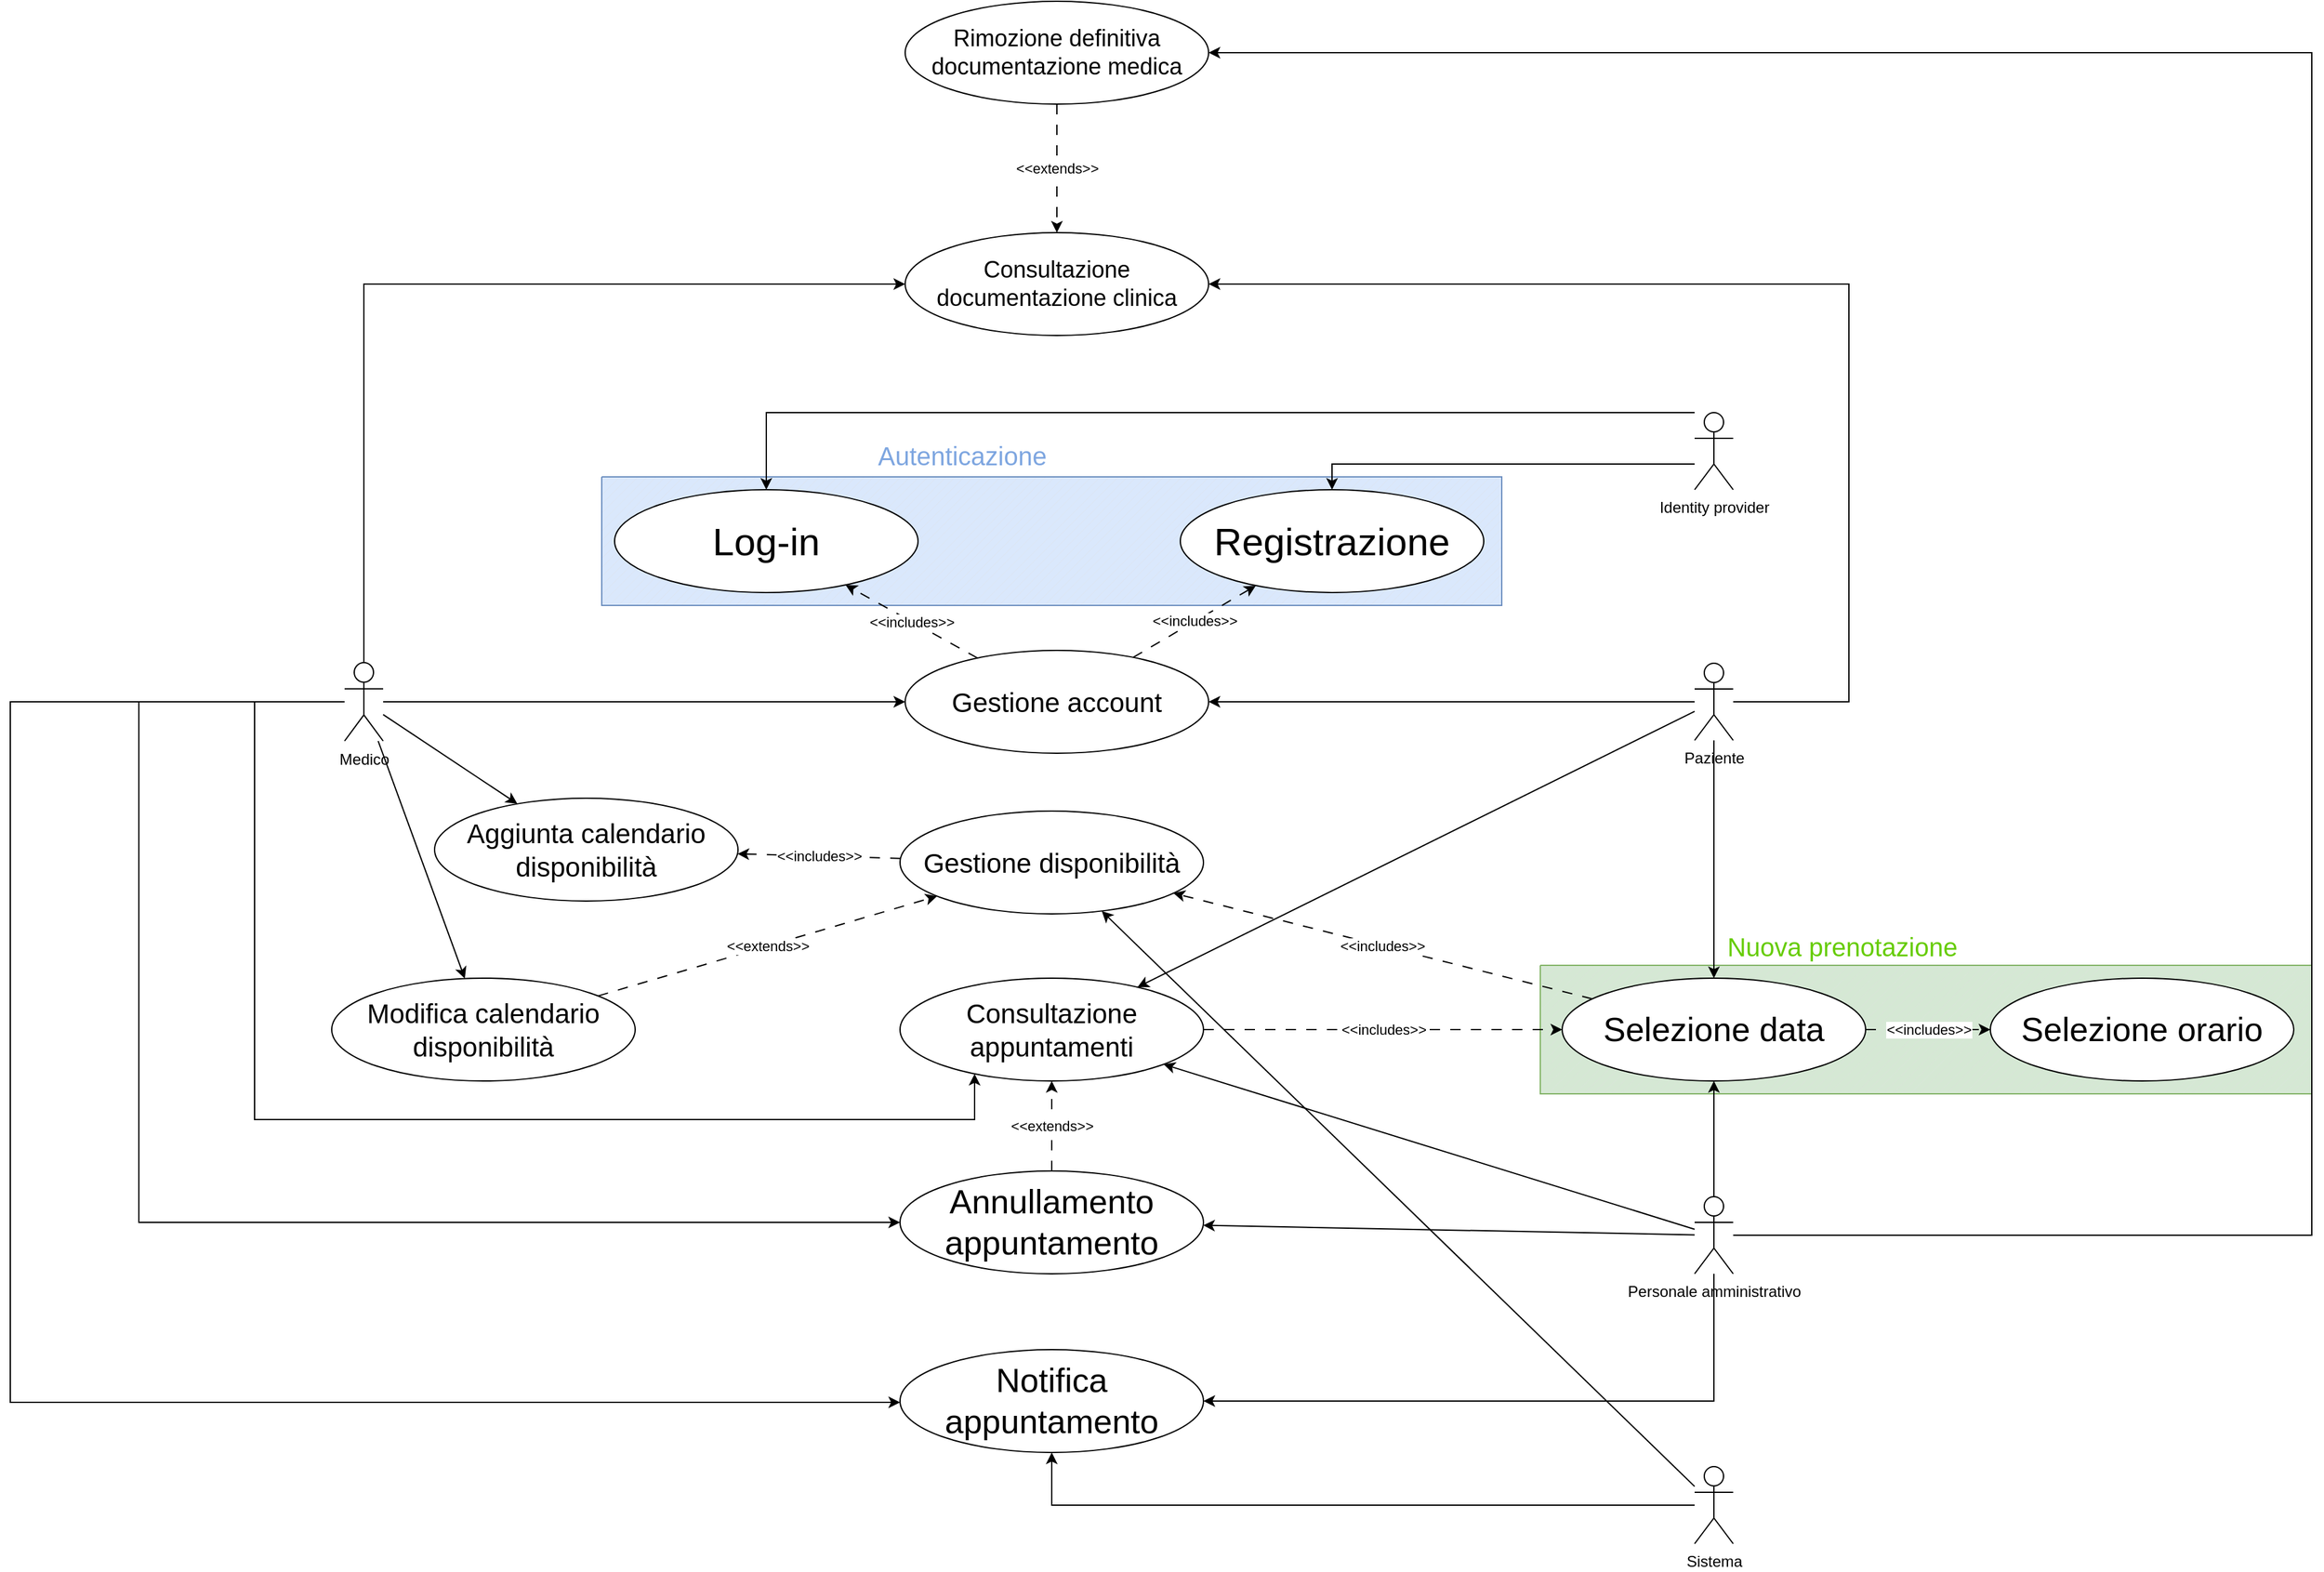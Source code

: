 <mxfile version="26.0.10" pages="5">
  <diagram name="caseUse" id="5YOeRWbkEh5e2hR78IlF">
    <mxGraphModel dx="2577" dy="967" grid="1" gridSize="10" guides="1" tooltips="1" connect="1" arrows="1" fold="1" page="1" pageScale="1" pageWidth="827" pageHeight="1169" math="0" shadow="0">
      <root>
        <mxCell id="0" />
        <mxCell id="1" parent="0" />
        <mxCell id="TnsDFy0vbwZzv1B_0Phs-4" value="" style="verticalLabelPosition=bottom;verticalAlign=top;html=1;shape=mxgraph.basic.patternFillRect;fillStyle=diag;step=5;fillStrokeWidth=0.2;fillStrokeColor=#dddddd;fillColor=#dae8fc;strokeColor=#6c8ebf;" vertex="1" parent="1">
          <mxGeometry x="60" y="410" width="700" height="100" as="geometry" />
        </mxCell>
        <mxCell id="TnsDFy0vbwZzv1B_0Phs-1" value="" style="verticalLabelPosition=bottom;verticalAlign=top;html=1;shape=mxgraph.basic.patternFillRect;fillStyle=diag;step=5;fillStrokeWidth=0.2;fillStrokeColor=#dddddd;fillColor=#d5e8d4;strokeColor=#82b366;" vertex="1" parent="1">
          <mxGeometry x="790" y="790" width="600" height="100" as="geometry" />
        </mxCell>
        <mxCell id="JcJMyeTEfhWFqLrAO62_-12" style="rounded=0;orthogonalLoop=1;jettySize=auto;html=1;" parent="1" source="OvkjuIX2CIs81xGkpPV2-1" target="JcJMyeTEfhWFqLrAO62_-5" edge="1">
          <mxGeometry relative="1" as="geometry" />
        </mxCell>
        <mxCell id="JcJMyeTEfhWFqLrAO62_-33" style="rounded=0;orthogonalLoop=1;jettySize=auto;html=1;" parent="1" source="OvkjuIX2CIs81xGkpPV2-1" target="pZNePQCLx9tAei5A6gAm-3" edge="1">
          <mxGeometry relative="1" as="geometry" />
        </mxCell>
        <mxCell id="JcJMyeTEfhWFqLrAO62_-34" style="edgeStyle=orthogonalEdgeStyle;rounded=0;orthogonalLoop=1;jettySize=auto;html=1;" parent="1" source="OvkjuIX2CIs81xGkpPV2-1" target="pZNePQCLx9tAei5A6gAm-7" edge="1">
          <mxGeometry relative="1" as="geometry">
            <Array as="points">
              <mxPoint x="1030" y="585" />
              <mxPoint x="1030" y="260" />
            </Array>
          </mxGeometry>
        </mxCell>
        <mxCell id="59nYvAGeFV9DJCDzbr2A-4" style="rounded=0;orthogonalLoop=1;jettySize=auto;html=1;" parent="1" source="OvkjuIX2CIs81xGkpPV2-1" target="pZNePQCLx9tAei5A6gAm-10" edge="1">
          <mxGeometry relative="1" as="geometry" />
        </mxCell>
        <mxCell id="OvkjuIX2CIs81xGkpPV2-1" value="Paziente" style="shape=umlActor;verticalLabelPosition=bottom;verticalAlign=top;html=1;outlineConnect=0;" parent="1" vertex="1">
          <mxGeometry x="910" y="555" width="30" height="60" as="geometry" />
        </mxCell>
        <mxCell id="JcJMyeTEfhWFqLrAO62_-13" style="rounded=0;orthogonalLoop=1;jettySize=auto;html=1;" parent="1" source="OvkjuIX2CIs81xGkpPV2-2" target="JcJMyeTEfhWFqLrAO62_-5" edge="1">
          <mxGeometry relative="1" as="geometry" />
        </mxCell>
        <mxCell id="JcJMyeTEfhWFqLrAO62_-19" style="rounded=0;orthogonalLoop=1;jettySize=auto;html=1;" parent="1" source="OvkjuIX2CIs81xGkpPV2-2" target="pZNePQCLx9tAei5A6gAm-4" edge="1">
          <mxGeometry relative="1" as="geometry" />
        </mxCell>
        <mxCell id="JcJMyeTEfhWFqLrAO62_-20" style="rounded=0;orthogonalLoop=1;jettySize=auto;html=1;" parent="1" source="OvkjuIX2CIs81xGkpPV2-2" target="pZNePQCLx9tAei5A6gAm-5" edge="1">
          <mxGeometry relative="1" as="geometry" />
        </mxCell>
        <mxCell id="JcJMyeTEfhWFqLrAO62_-29" style="edgeStyle=orthogonalEdgeStyle;rounded=0;orthogonalLoop=1;jettySize=auto;html=1;" parent="1" source="OvkjuIX2CIs81xGkpPV2-2" target="pZNePQCLx9tAei5A6gAm-10" edge="1">
          <mxGeometry relative="1" as="geometry">
            <Array as="points">
              <mxPoint x="-210" y="585" />
              <mxPoint x="-210" y="910" />
              <mxPoint x="350" y="910" />
            </Array>
          </mxGeometry>
        </mxCell>
        <mxCell id="JcJMyeTEfhWFqLrAO62_-30" style="edgeStyle=orthogonalEdgeStyle;rounded=0;orthogonalLoop=1;jettySize=auto;html=1;" parent="1" source="OvkjuIX2CIs81xGkpPV2-2" target="pZNePQCLx9tAei5A6gAm-6" edge="1">
          <mxGeometry relative="1" as="geometry">
            <Array as="points">
              <mxPoint x="-300" y="585" />
              <mxPoint x="-300" y="990" />
            </Array>
          </mxGeometry>
        </mxCell>
        <mxCell id="JcJMyeTEfhWFqLrAO62_-32" style="edgeStyle=orthogonalEdgeStyle;rounded=0;orthogonalLoop=1;jettySize=auto;html=1;" parent="1" source="OvkjuIX2CIs81xGkpPV2-2" target="pZNePQCLx9tAei5A6gAm-9" edge="1">
          <mxGeometry relative="1" as="geometry">
            <Array as="points">
              <mxPoint x="-400" y="585" />
              <mxPoint x="-400" y="1130" />
            </Array>
          </mxGeometry>
        </mxCell>
        <mxCell id="JcJMyeTEfhWFqLrAO62_-35" style="edgeStyle=orthogonalEdgeStyle;rounded=0;orthogonalLoop=1;jettySize=auto;html=1;" parent="1" source="OvkjuIX2CIs81xGkpPV2-2" target="pZNePQCLx9tAei5A6gAm-7" edge="1">
          <mxGeometry relative="1" as="geometry">
            <Array as="points">
              <mxPoint x="-125" y="260" />
            </Array>
          </mxGeometry>
        </mxCell>
        <mxCell id="OvkjuIX2CIs81xGkpPV2-2" value="Medico" style="shape=umlActor;verticalLabelPosition=bottom;verticalAlign=top;html=1;outlineConnect=0;" parent="1" vertex="1">
          <mxGeometry x="-140" y="554.5" width="30" height="61" as="geometry" />
        </mxCell>
        <mxCell id="JcJMyeTEfhWFqLrAO62_-14" style="edgeStyle=orthogonalEdgeStyle;rounded=0;orthogonalLoop=1;jettySize=auto;html=1;" parent="1" source="OvkjuIX2CIs81xGkpPV2-3" target="OvkjuIX2CIs81xGkpPV2-4" edge="1">
          <mxGeometry relative="1" as="geometry">
            <Array as="points">
              <mxPoint x="628" y="400" />
            </Array>
          </mxGeometry>
        </mxCell>
        <mxCell id="JcJMyeTEfhWFqLrAO62_-15" style="edgeStyle=orthogonalEdgeStyle;rounded=0;orthogonalLoop=1;jettySize=auto;html=1;" parent="1" source="OvkjuIX2CIs81xGkpPV2-3" target="OvkjuIX2CIs81xGkpPV2-5" edge="1">
          <mxGeometry relative="1" as="geometry">
            <Array as="points">
              <mxPoint x="825" y="360" />
              <mxPoint x="188" y="360" />
            </Array>
          </mxGeometry>
        </mxCell>
        <mxCell id="OvkjuIX2CIs81xGkpPV2-3" value="Identity provider" style="shape=umlActor;verticalLabelPosition=bottom;verticalAlign=top;html=1;outlineConnect=0;" parent="1" vertex="1">
          <mxGeometry x="910" y="360" width="30" height="60" as="geometry" />
        </mxCell>
        <mxCell id="OvkjuIX2CIs81xGkpPV2-4" value="&lt;font style=&quot;font-size: 30px;&quot;&gt;Registrazione&lt;/font&gt;" style="ellipse;whiteSpace=wrap;html=1;" parent="1" vertex="1">
          <mxGeometry x="510" y="420" width="236" height="80" as="geometry" />
        </mxCell>
        <mxCell id="OvkjuIX2CIs81xGkpPV2-5" value="&lt;font style=&quot;font-size: 30px;&quot;&gt;Log-in&lt;/font&gt;" style="ellipse;whiteSpace=wrap;html=1;" parent="1" vertex="1">
          <mxGeometry x="70" y="420" width="236" height="80" as="geometry" />
        </mxCell>
        <mxCell id="JcJMyeTEfhWFqLrAO62_-37" style="edgeStyle=orthogonalEdgeStyle;rounded=0;orthogonalLoop=1;jettySize=auto;html=1;" parent="1" source="OvkjuIX2CIs81xGkpPV2-12" target="pZNePQCLx9tAei5A6gAm-9" edge="1">
          <mxGeometry relative="1" as="geometry" />
        </mxCell>
        <mxCell id="59nYvAGeFV9DJCDzbr2A-5" style="rounded=0;orthogonalLoop=1;jettySize=auto;html=1;" parent="1" source="OvkjuIX2CIs81xGkpPV2-12" target="JcJMyeTEfhWFqLrAO62_-7" edge="1">
          <mxGeometry relative="1" as="geometry" />
        </mxCell>
        <mxCell id="OvkjuIX2CIs81xGkpPV2-12" value="Sistema" style="shape=umlActor;verticalLabelPosition=bottom;verticalAlign=top;html=1;outlineConnect=0;" parent="1" vertex="1">
          <mxGeometry x="910" y="1180" width="30" height="60" as="geometry" />
        </mxCell>
        <mxCell id="JcJMyeTEfhWFqLrAO62_-24" style="rounded=0;orthogonalLoop=1;jettySize=auto;html=1;" parent="1" source="pZNePQCLx9tAei5A6gAm-1" target="pZNePQCLx9tAei5A6gAm-6" edge="1">
          <mxGeometry relative="1" as="geometry" />
        </mxCell>
        <mxCell id="JcJMyeTEfhWFqLrAO62_-25" style="rounded=0;orthogonalLoop=1;jettySize=auto;html=1;" parent="1" source="pZNePQCLx9tAei5A6gAm-1" target="pZNePQCLx9tAei5A6gAm-3" edge="1">
          <mxGeometry relative="1" as="geometry" />
        </mxCell>
        <mxCell id="JcJMyeTEfhWFqLrAO62_-28" style="rounded=0;orthogonalLoop=1;jettySize=auto;html=1;" parent="1" source="pZNePQCLx9tAei5A6gAm-1" target="pZNePQCLx9tAei5A6gAm-10" edge="1">
          <mxGeometry relative="1" as="geometry" />
        </mxCell>
        <mxCell id="JcJMyeTEfhWFqLrAO62_-31" style="edgeStyle=orthogonalEdgeStyle;rounded=0;orthogonalLoop=1;jettySize=auto;html=1;" parent="1" source="pZNePQCLx9tAei5A6gAm-1" target="pZNePQCLx9tAei5A6gAm-9" edge="1">
          <mxGeometry relative="1" as="geometry">
            <Array as="points">
              <mxPoint x="925" y="1129" />
            </Array>
          </mxGeometry>
        </mxCell>
        <mxCell id="JcJMyeTEfhWFqLrAO62_-36" style="edgeStyle=orthogonalEdgeStyle;rounded=0;orthogonalLoop=1;jettySize=auto;html=1;" parent="1" source="pZNePQCLx9tAei5A6gAm-1" target="pZNePQCLx9tAei5A6gAm-8" edge="1">
          <mxGeometry relative="1" as="geometry">
            <Array as="points">
              <mxPoint x="1390" y="1000" />
              <mxPoint x="1390" y="80" />
            </Array>
          </mxGeometry>
        </mxCell>
        <mxCell id="pZNePQCLx9tAei5A6gAm-1" value="Personale amministrativo" style="shape=umlActor;verticalLabelPosition=bottom;verticalAlign=top;html=1;outlineConnect=0;" parent="1" vertex="1">
          <mxGeometry x="910" y="970" width="30" height="60" as="geometry" />
        </mxCell>
        <mxCell id="JcJMyeTEfhWFqLrAO62_-26" value="&amp;lt;&amp;lt;includes&amp;gt;&amp;gt;" style="rounded=0;orthogonalLoop=1;jettySize=auto;html=1;dashed=1;dashPattern=8 8;" parent="1" source="pZNePQCLx9tAei5A6gAm-3" target="pZNePQCLx9tAei5A6gAm-19" edge="1">
          <mxGeometry relative="1" as="geometry" />
        </mxCell>
        <mxCell id="TEUCClaYXFm9z-CyRbWs-1" value="&amp;lt;&amp;lt;includes&amp;gt;&amp;gt;" style="rounded=0;orthogonalLoop=1;jettySize=auto;html=1;dashed=1;dashPattern=8 8;" parent="1" source="pZNePQCLx9tAei5A6gAm-3" target="JcJMyeTEfhWFqLrAO62_-7" edge="1">
          <mxGeometry relative="1" as="geometry" />
        </mxCell>
        <mxCell id="pZNePQCLx9tAei5A6gAm-3" value="&lt;font style=&quot;font-size: 26px;&quot;&gt;Selezione data&lt;/font&gt;" style="ellipse;whiteSpace=wrap;html=1;" parent="1" vertex="1">
          <mxGeometry x="807" y="800" width="236" height="80" as="geometry" />
        </mxCell>
        <mxCell id="pZNePQCLx9tAei5A6gAm-4" value="&lt;font style=&quot;font-size: 21px;&quot;&gt;Aggiunta calendario disponibilità&lt;/font&gt;" style="ellipse;whiteSpace=wrap;html=1;" parent="1" vertex="1">
          <mxGeometry x="-70" y="660" width="236" height="80" as="geometry" />
        </mxCell>
        <mxCell id="JcJMyeTEfhWFqLrAO62_-23" value="&amp;lt;&amp;lt;extends&amp;gt;&amp;gt;" style="rounded=0;orthogonalLoop=1;jettySize=auto;html=1;dashed=1;dashPattern=8 8;" parent="1" source="pZNePQCLx9tAei5A6gAm-5" target="JcJMyeTEfhWFqLrAO62_-7" edge="1">
          <mxGeometry relative="1" as="geometry" />
        </mxCell>
        <mxCell id="pZNePQCLx9tAei5A6gAm-5" value="&lt;font style=&quot;font-size: 21px;&quot;&gt;Modifica calendario disponibilità&lt;/font&gt;" style="ellipse;whiteSpace=wrap;html=1;" parent="1" vertex="1">
          <mxGeometry x="-150" y="800" width="236" height="80" as="geometry" />
        </mxCell>
        <mxCell id="JcJMyeTEfhWFqLrAO62_-27" value="&amp;lt;&amp;lt;extends&amp;gt;&amp;gt;" style="rounded=0;orthogonalLoop=1;jettySize=auto;html=1;dashed=1;dashPattern=8 8;" parent="1" source="pZNePQCLx9tAei5A6gAm-6" target="pZNePQCLx9tAei5A6gAm-10" edge="1">
          <mxGeometry relative="1" as="geometry" />
        </mxCell>
        <mxCell id="pZNePQCLx9tAei5A6gAm-6" value="&lt;font style=&quot;font-size: 26px;&quot;&gt;Annullamento appuntamento&lt;/font&gt;" style="ellipse;whiteSpace=wrap;html=1;" parent="1" vertex="1">
          <mxGeometry x="292" y="950" width="236" height="80" as="geometry" />
        </mxCell>
        <mxCell id="pZNePQCLx9tAei5A6gAm-7" value="&lt;font style=&quot;font-size: 18px;&quot;&gt;Consultazione documentazione clinica&lt;/font&gt;" style="ellipse;whiteSpace=wrap;html=1;" parent="1" vertex="1">
          <mxGeometry x="296" y="220" width="236" height="80" as="geometry" />
        </mxCell>
        <mxCell id="JcJMyeTEfhWFqLrAO62_-9" value="&amp;lt;&amp;lt;extends&amp;gt;&amp;gt;" style="rounded=0;orthogonalLoop=1;jettySize=auto;html=1;dashed=1;dashPattern=8 8;" parent="1" source="pZNePQCLx9tAei5A6gAm-8" target="pZNePQCLx9tAei5A6gAm-7" edge="1">
          <mxGeometry relative="1" as="geometry" />
        </mxCell>
        <mxCell id="pZNePQCLx9tAei5A6gAm-8" value="&lt;span style=&quot;font-size: 18px;&quot;&gt;Rimozione definitiva documentazione medica&lt;/span&gt;" style="ellipse;whiteSpace=wrap;html=1;" parent="1" vertex="1">
          <mxGeometry x="296" y="40" width="236" height="80" as="geometry" />
        </mxCell>
        <mxCell id="pZNePQCLx9tAei5A6gAm-9" value="&lt;font style=&quot;font-size: 26px;&quot;&gt;Notifica appuntamento&lt;/font&gt;" style="ellipse;whiteSpace=wrap;html=1;" parent="1" vertex="1">
          <mxGeometry x="292" y="1089" width="236" height="80" as="geometry" />
        </mxCell>
        <mxCell id="JcJMyeTEfhWFqLrAO62_-38" value="&amp;lt;&amp;lt;includes&amp;gt;&amp;gt;" style="rounded=0;orthogonalLoop=1;jettySize=auto;html=1;dashed=1;dashPattern=8 8;" parent="1" source="pZNePQCLx9tAei5A6gAm-10" target="pZNePQCLx9tAei5A6gAm-3" edge="1">
          <mxGeometry relative="1" as="geometry" />
        </mxCell>
        <mxCell id="pZNePQCLx9tAei5A6gAm-10" value="&lt;font style=&quot;font-size: 21px;&quot;&gt;Consultazione appuntamenti&lt;/font&gt;" style="ellipse;whiteSpace=wrap;html=1;" parent="1" vertex="1">
          <mxGeometry x="292" y="800" width="236" height="80" as="geometry" />
        </mxCell>
        <mxCell id="pZNePQCLx9tAei5A6gAm-19" value="&lt;font style=&quot;font-size: 26px;&quot;&gt;Selezione orario&lt;/font&gt;" style="ellipse;whiteSpace=wrap;html=1;" parent="1" vertex="1">
          <mxGeometry x="1140" y="800" width="236" height="80" as="geometry" />
        </mxCell>
        <mxCell id="JcJMyeTEfhWFqLrAO62_-10" value="&amp;lt;&amp;lt;includes&amp;gt;&amp;gt;" style="rounded=0;orthogonalLoop=1;jettySize=auto;html=1;dashed=1;dashPattern=8 8;" parent="1" source="JcJMyeTEfhWFqLrAO62_-5" target="OvkjuIX2CIs81xGkpPV2-5" edge="1">
          <mxGeometry relative="1" as="geometry" />
        </mxCell>
        <mxCell id="JcJMyeTEfhWFqLrAO62_-11" value="&amp;lt;&amp;lt;includes&amp;gt;&amp;gt;" style="rounded=0;orthogonalLoop=1;jettySize=auto;html=1;dashed=1;dashPattern=8 8;" parent="1" source="JcJMyeTEfhWFqLrAO62_-5" target="OvkjuIX2CIs81xGkpPV2-4" edge="1">
          <mxGeometry relative="1" as="geometry" />
        </mxCell>
        <mxCell id="JcJMyeTEfhWFqLrAO62_-5" value="&lt;font style=&quot;font-size: 21px;&quot;&gt;Gestione account&lt;/font&gt;" style="ellipse;whiteSpace=wrap;html=1;" parent="1" vertex="1">
          <mxGeometry x="296" y="545" width="236" height="80" as="geometry" />
        </mxCell>
        <mxCell id="JcJMyeTEfhWFqLrAO62_-22" value="&amp;lt;&amp;lt;includes&amp;gt;&amp;gt;" style="rounded=0;orthogonalLoop=1;jettySize=auto;html=1;dashed=1;dashPattern=8 8;" parent="1" source="JcJMyeTEfhWFqLrAO62_-7" target="pZNePQCLx9tAei5A6gAm-4" edge="1">
          <mxGeometry relative="1" as="geometry" />
        </mxCell>
        <mxCell id="JcJMyeTEfhWFqLrAO62_-7" value="&lt;font style=&quot;font-size: 21px;&quot;&gt;Gestione disponibilità&lt;/font&gt;" style="ellipse;whiteSpace=wrap;html=1;" parent="1" vertex="1">
          <mxGeometry x="292" y="670" width="236" height="80" as="geometry" />
        </mxCell>
        <mxCell id="TnsDFy0vbwZzv1B_0Phs-2" value="&lt;font style=&quot;color: rgb(102, 204, 0); font-size: 20px;&quot;&gt;Nuova prenotazione&lt;/font&gt;" style="text;html=1;align=center;verticalAlign=middle;whiteSpace=wrap;rounded=0;" vertex="1" parent="1">
          <mxGeometry x="920" y="760" width="210" height="30" as="geometry" />
        </mxCell>
        <mxCell id="TnsDFy0vbwZzv1B_0Phs-5" value="&lt;font style=&quot;font-size: 20px; color: rgb(126, 166, 224);&quot;&gt;Autenticazione&lt;/font&gt;" style="text;html=1;align=center;verticalAlign=middle;resizable=0;points=[];autosize=1;strokeColor=none;fillColor=none;" vertex="1" parent="1">
          <mxGeometry x="265" y="373" width="150" height="40" as="geometry" />
        </mxCell>
      </root>
    </mxGraphModel>
  </diagram>
  <diagram id="WIKCi4djFAxLHXfYwHIS" name="activity">
    <mxGraphModel dx="1400" dy="773" grid="1" gridSize="10" guides="1" tooltips="1" connect="1" arrows="1" fold="1" page="1" pageScale="1" pageWidth="827" pageHeight="1169" math="0" shadow="0">
      <root>
        <mxCell id="0" />
        <mxCell id="1" parent="0" />
        <mxCell id="lN5mJxRj0c41v325KLlF-1" value="" style="ellipse;html=1;shape=endState;fillColor=#000000;strokeColor=#ff0000;" parent="1" vertex="1">
          <mxGeometry x="399" y="670" width="30" height="30" as="geometry" />
        </mxCell>
        <mxCell id="lN5mJxRj0c41v325KLlF-13" style="edgeStyle=orthogonalEdgeStyle;rounded=0;orthogonalLoop=1;jettySize=auto;html=1;" parent="1" source="lN5mJxRj0c41v325KLlF-2" target="lN5mJxRj0c41v325KLlF-6" edge="1">
          <mxGeometry relative="1" as="geometry" />
        </mxCell>
        <mxCell id="lN5mJxRj0c41v325KLlF-2" value="" style="ellipse;whiteSpace=wrap;html=1;aspect=fixed;fillColor=#121212;" parent="1" vertex="1">
          <mxGeometry x="394" y="20" width="40" height="40" as="geometry" />
        </mxCell>
        <mxCell id="Imr9dXAwWvYsbVITEzBs-4" style="edgeStyle=orthogonalEdgeStyle;rounded=0;orthogonalLoop=1;jettySize=auto;html=1;" parent="1" source="lN5mJxRj0c41v325KLlF-3" target="lN5mJxRj0c41v325KLlF-4" edge="1">
          <mxGeometry relative="1" as="geometry" />
        </mxCell>
        <mxCell id="lN5mJxRj0c41v325KLlF-3" value="Il paziente seleziona il giorno" style="rounded=1;whiteSpace=wrap;html=1;" parent="1" vertex="1">
          <mxGeometry x="250" y="340" width="120" height="60" as="geometry" />
        </mxCell>
        <mxCell id="c-W3g0mMUed1CyUuYEVV-2" style="edgeStyle=orthogonalEdgeStyle;rounded=0;orthogonalLoop=1;jettySize=auto;html=1;" parent="1" source="lN5mJxRj0c41v325KLlF-4" target="VDbunXPLNi4-CAyuDN5e-5" edge="1">
          <mxGeometry relative="1" as="geometry">
            <mxPoint x="309.957" y="530" as="targetPoint" />
          </mxGeometry>
        </mxCell>
        <mxCell id="lN5mJxRj0c41v325KLlF-4" value="Il paziente seleziona l&#39;orario" style="rounded=1;whiteSpace=wrap;html=1;" parent="1" vertex="1">
          <mxGeometry x="250" y="435" width="120" height="60" as="geometry" />
        </mxCell>
        <mxCell id="lN5mJxRj0c41v325KLlF-11" style="edgeStyle=orthogonalEdgeStyle;rounded=0;orthogonalLoop=1;jettySize=auto;html=1;" parent="1" source="lN5mJxRj0c41v325KLlF-6" target="lN5mJxRj0c41v325KLlF-9" edge="1">
          <mxGeometry relative="1" as="geometry" />
        </mxCell>
        <mxCell id="lN5mJxRj0c41v325KLlF-12" style="edgeStyle=orthogonalEdgeStyle;rounded=0;orthogonalLoop=1;jettySize=auto;html=1;" parent="1" source="lN5mJxRj0c41v325KLlF-6" target="lN5mJxRj0c41v325KLlF-10" edge="1">
          <mxGeometry relative="1" as="geometry" />
        </mxCell>
        <mxCell id="lN5mJxRj0c41v325KLlF-6" value="" style="rhombus;whiteSpace=wrap;html=1;" parent="1" vertex="1">
          <mxGeometry x="394" y="100" width="40" height="40" as="geometry" />
        </mxCell>
        <mxCell id="lN5mJxRj0c41v325KLlF-8" value="&lt;font style=&quot;font-size: 15px;&quot;&gt;Il paziente si autentica con Identità Digitale&lt;/font&gt;" style="text;html=1;align=center;verticalAlign=middle;resizable=0;points=[];autosize=1;strokeColor=none;fillColor=none;" parent="1" vertex="1">
          <mxGeometry x="420" y="90" width="310" height="30" as="geometry" />
        </mxCell>
        <mxCell id="c0_ziPHKOkwVHyMAL3EX-1" style="edgeStyle=orthogonalEdgeStyle;rounded=0;orthogonalLoop=1;jettySize=auto;html=1;" edge="1" parent="1" target="Imr9dXAwWvYsbVITEzBs-1">
          <mxGeometry relative="1" as="geometry">
            <mxPoint x="310" y="210" as="sourcePoint" />
          </mxGeometry>
        </mxCell>
        <mxCell id="lN5mJxRj0c41v325KLlF-9" value="Il paziente si autentica" style="rounded=1;whiteSpace=wrap;html=1;" parent="1" vertex="1">
          <mxGeometry x="250" y="160" width="120" height="60" as="geometry" />
        </mxCell>
        <mxCell id="lN5mJxRj0c41v325KLlF-21" style="edgeStyle=orthogonalEdgeStyle;rounded=0;orthogonalLoop=1;jettySize=auto;html=1;" parent="1" source="lN5mJxRj0c41v325KLlF-10" edge="1">
          <mxGeometry relative="1" as="geometry">
            <mxPoint x="420" y="80" as="targetPoint" />
            <Array as="points">
              <mxPoint x="730" y="190" />
              <mxPoint x="730" y="80" />
              <mxPoint x="421" y="80" />
            </Array>
          </mxGeometry>
        </mxCell>
        <mxCell id="lN5mJxRj0c41v325KLlF-10" value="Il paziente non si autentica" style="rounded=1;whiteSpace=wrap;html=1;" parent="1" vertex="1">
          <mxGeometry x="460" y="160" width="120" height="60" as="geometry" />
        </mxCell>
        <mxCell id="Imr9dXAwWvYsbVITEzBs-3" style="edgeStyle=orthogonalEdgeStyle;rounded=0;orthogonalLoop=1;jettySize=auto;html=1;" parent="1" source="Imr9dXAwWvYsbVITEzBs-1" target="lN5mJxRj0c41v325KLlF-3" edge="1">
          <mxGeometry relative="1" as="geometry" />
        </mxCell>
        <mxCell id="Imr9dXAwWvYsbVITEzBs-1" value="Il paziente consulta il calendario del medico" style="rounded=1;whiteSpace=wrap;html=1;" parent="1" vertex="1">
          <mxGeometry x="250" y="250" width="120" height="60" as="geometry" />
        </mxCell>
        <mxCell id="VDbunXPLNi4-CAyuDN5e-14" style="edgeStyle=orthogonalEdgeStyle;rounded=0;orthogonalLoop=1;jettySize=auto;html=1;" parent="1" source="VDbunXPLNi4-CAyuDN5e-5" target="VDbunXPLNi4-CAyuDN5e-9" edge="1">
          <mxGeometry relative="1" as="geometry" />
        </mxCell>
        <mxCell id="VDbunXPLNi4-CAyuDN5e-15" style="edgeStyle=orthogonalEdgeStyle;rounded=0;orthogonalLoop=1;jettySize=auto;html=1;" parent="1" source="VDbunXPLNi4-CAyuDN5e-5" target="VDbunXPLNi4-CAyuDN5e-8" edge="1">
          <mxGeometry relative="1" as="geometry" />
        </mxCell>
        <mxCell id="VDbunXPLNi4-CAyuDN5e-5" value="" style="rhombus;whiteSpace=wrap;html=1;" parent="1" vertex="1">
          <mxGeometry x="290" y="530" width="40" height="40" as="geometry" />
        </mxCell>
        <mxCell id="VDbunXPLNi4-CAyuDN5e-7" value="&lt;font style=&quot;font-size: 15px;&quot;&gt;Il paziente conferma i dati inseriti&lt;/font&gt;" style="text;html=1;align=center;verticalAlign=middle;resizable=0;points=[];autosize=1;strokeColor=none;fillColor=none;" parent="1" vertex="1">
          <mxGeometry x="310" y="520" width="240" height="30" as="geometry" />
        </mxCell>
        <mxCell id="vLS-F71bEKlJjNgjUZ2b-3" style="edgeStyle=orthogonalEdgeStyle;rounded=0;orthogonalLoop=1;jettySize=auto;html=1;" parent="1" source="VDbunXPLNi4-CAyuDN5e-8" edge="1">
          <mxGeometry relative="1" as="geometry">
            <mxPoint x="414.077" y="670.077" as="targetPoint" />
          </mxGeometry>
        </mxCell>
        <mxCell id="VDbunXPLNi4-CAyuDN5e-8" value="I dati sono corretti" style="rounded=1;whiteSpace=wrap;html=1;" parent="1" vertex="1">
          <mxGeometry x="354" y="580" width="120" height="60" as="geometry" />
        </mxCell>
        <mxCell id="VDbunXPLNi4-CAyuDN5e-13" style="edgeStyle=orthogonalEdgeStyle;rounded=0;orthogonalLoop=1;jettySize=auto;html=1;" parent="1" source="VDbunXPLNi4-CAyuDN5e-9" edge="1">
          <mxGeometry relative="1" as="geometry">
            <mxPoint x="310" y="320" as="targetPoint" />
            <Array as="points">
              <mxPoint x="120" y="610" />
              <mxPoint x="120" y="320" />
              <mxPoint x="310" y="320" />
            </Array>
          </mxGeometry>
        </mxCell>
        <mxCell id="VDbunXPLNi4-CAyuDN5e-9" value="I dati non sono corretti" style="rounded=1;whiteSpace=wrap;html=1;" parent="1" vertex="1">
          <mxGeometry x="150" y="580" width="120" height="60" as="geometry" />
        </mxCell>
      </root>
    </mxGraphModel>
  </diagram>
  <diagram id="haw745c3QgYH6Dh_yxL6" name="swimLane">
    <mxGraphModel dx="1750" dy="967" grid="1" gridSize="10" guides="1" tooltips="1" connect="1" arrows="1" fold="1" page="1" pageScale="1" pageWidth="827" pageHeight="1169" math="0" shadow="0">
      <root>
        <mxCell id="0" />
        <mxCell id="1" parent="0" />
        <mxCell id="8J_Cu1pc-unevEIgGhiB-33" value="" style="verticalLabelPosition=bottom;verticalAlign=top;html=1;shape=mxgraph.basic.patternFillRect;fillStyle=diag;step=5;fillStrokeWidth=0.2;fillStrokeColor=#dddddd;fillColor=#ffe6cc;strokeColor=#d79b00;" parent="1" vertex="1">
          <mxGeometry y="60" width="280" height="1100" as="geometry" />
        </mxCell>
        <mxCell id="8J_Cu1pc-unevEIgGhiB-34" value="" style="verticalLabelPosition=bottom;verticalAlign=top;html=1;shape=mxgraph.basic.patternFillRect;fillStyle=diag;step=5;fillStrokeWidth=0.2;fillStrokeColor=#dddddd;fillColor=#fff2cc;strokeColor=#d6b656;" parent="1" vertex="1">
          <mxGeometry x="250" y="60" width="340" height="1100" as="geometry" />
        </mxCell>
        <mxCell id="8J_Cu1pc-unevEIgGhiB-36" value="" style="verticalLabelPosition=bottom;verticalAlign=top;html=1;shape=mxgraph.basic.patternFillRect;fillStyle=diag;step=5;fillStrokeWidth=0.2;fillStrokeColor=#dddddd;fillColor=#dae8fc;strokeColor=#6c8ebf;" parent="1" vertex="1">
          <mxGeometry x="587" y="60" width="463" height="1100" as="geometry" />
        </mxCell>
        <mxCell id="8J_Cu1pc-unevEIgGhiB-28" value="&lt;font style=&quot;font-size: 30px;&quot;&gt;Sistema&lt;/font&gt;" style="rounded=0;whiteSpace=wrap;html=1;fillColor=#ffe6cc;strokeColor=#d79b00;" parent="1" vertex="1">
          <mxGeometry width="250" height="60" as="geometry" />
        </mxCell>
        <mxCell id="8J_Cu1pc-unevEIgGhiB-29" value="&lt;font style=&quot;font-size: 30px;&quot;&gt;Paziente&lt;/font&gt;" style="rounded=0;whiteSpace=wrap;html=1;fillColor=#fff2cc;strokeColor=#d6b656;" parent="1" vertex="1">
          <mxGeometry x="250" width="340" height="60" as="geometry" />
        </mxCell>
        <mxCell id="8J_Cu1pc-unevEIgGhiB-32" value="&lt;font style=&quot;font-size: 30px;&quot;&gt;Identity provider&lt;/font&gt;" style="rounded=0;whiteSpace=wrap;html=1;fillColor=#dae8fc;strokeColor=#6c8ebf;" parent="1" vertex="1">
          <mxGeometry x="587" width="463" height="60" as="geometry" />
        </mxCell>
        <mxCell id="8J_Cu1pc-unevEIgGhiB-37" value="" style="ellipse;html=1;shape=endState;fillColor=#000000;strokeColor=#ff0000;" parent="1" vertex="1">
          <mxGeometry x="395" y="940" width="30" height="30" as="geometry" />
        </mxCell>
        <mxCell id="8J_Cu1pc-unevEIgGhiB-38" style="edgeStyle=orthogonalEdgeStyle;rounded=0;orthogonalLoop=1;jettySize=auto;html=1;" parent="1" source="8J_Cu1pc-unevEIgGhiB-39" target="8J_Cu1pc-unevEIgGhiB-46" edge="1">
          <mxGeometry relative="1" as="geometry" />
        </mxCell>
        <mxCell id="8J_Cu1pc-unevEIgGhiB-39" value="" style="ellipse;whiteSpace=wrap;html=1;aspect=fixed;fillColor=#121212;" parent="1" vertex="1">
          <mxGeometry x="398" y="90" width="40" height="40" as="geometry" />
        </mxCell>
        <mxCell id="8J_Cu1pc-unevEIgGhiB-40" style="edgeStyle=orthogonalEdgeStyle;rounded=0;orthogonalLoop=1;jettySize=auto;html=1;" parent="1" source="8J_Cu1pc-unevEIgGhiB-41" target="8J_Cu1pc-unevEIgGhiB-43" edge="1">
          <mxGeometry relative="1" as="geometry" />
        </mxCell>
        <mxCell id="8J_Cu1pc-unevEIgGhiB-41" value="Il paziente seleziona il giorno" style="rounded=1;whiteSpace=wrap;html=1;" parent="1" vertex="1">
          <mxGeometry x="350" y="465" width="120" height="60" as="geometry" />
        </mxCell>
        <mxCell id="8J_Cu1pc-unevEIgGhiB-42" style="edgeStyle=orthogonalEdgeStyle;rounded=0;orthogonalLoop=1;jettySize=auto;html=1;" parent="1" source="8J_Cu1pc-unevEIgGhiB-43" target="8J_Cu1pc-unevEIgGhiB-58" edge="1">
          <mxGeometry relative="1" as="geometry">
            <mxPoint x="329.957" y="690" as="targetPoint" />
          </mxGeometry>
        </mxCell>
        <mxCell id="8J_Cu1pc-unevEIgGhiB-43" value="Il paziente seleziona l&#39;orario" style="rounded=1;whiteSpace=wrap;html=1;" parent="1" vertex="1">
          <mxGeometry x="350" y="570" width="120" height="60" as="geometry" />
        </mxCell>
        <mxCell id="8J_Cu1pc-unevEIgGhiB-44" style="edgeStyle=orthogonalEdgeStyle;rounded=0;orthogonalLoop=1;jettySize=auto;html=1;" parent="1" source="8J_Cu1pc-unevEIgGhiB-46" target="8J_Cu1pc-unevEIgGhiB-49" edge="1">
          <mxGeometry relative="1" as="geometry">
            <Array as="points">
              <mxPoint x="657.5" y="190" />
            </Array>
          </mxGeometry>
        </mxCell>
        <mxCell id="8J_Cu1pc-unevEIgGhiB-45" style="edgeStyle=orthogonalEdgeStyle;rounded=0;orthogonalLoop=1;jettySize=auto;html=1;" parent="1" source="8J_Cu1pc-unevEIgGhiB-46" target="8J_Cu1pc-unevEIgGhiB-51" edge="1">
          <mxGeometry relative="1" as="geometry">
            <Array as="points">
              <mxPoint x="793.5" y="190" />
            </Array>
          </mxGeometry>
        </mxCell>
        <mxCell id="8J_Cu1pc-unevEIgGhiB-46" value="" style="rhombus;whiteSpace=wrap;html=1;" parent="1" vertex="1">
          <mxGeometry x="703.5" y="170" width="40" height="40" as="geometry" />
        </mxCell>
        <mxCell id="8J_Cu1pc-unevEIgGhiB-47" value="&lt;font style=&quot;font-size: 15px;&quot;&gt;Il paziente si autentica con Identità Digitale&lt;/font&gt;" style="text;html=1;align=center;verticalAlign=middle;resizable=0;points=[];autosize=1;strokeColor=none;fillColor=none;" parent="1" vertex="1">
          <mxGeometry x="730" y="160" width="310" height="30" as="geometry" />
        </mxCell>
        <mxCell id="8J_Cu1pc-unevEIgGhiB-49" value="Il paziente si autentica" style="rounded=1;whiteSpace=wrap;html=1;" parent="1" vertex="1">
          <mxGeometry x="597.5" y="240" width="120" height="60" as="geometry" />
        </mxCell>
        <mxCell id="8J_Cu1pc-unevEIgGhiB-51" value="Il paziente non si autentica" style="rounded=1;whiteSpace=wrap;html=1;" parent="1" vertex="1">
          <mxGeometry x="733.5" y="240" width="120" height="60" as="geometry" />
        </mxCell>
        <mxCell id="8J_Cu1pc-unevEIgGhiB-52" style="edgeStyle=orthogonalEdgeStyle;rounded=0;orthogonalLoop=1;jettySize=auto;html=1;" parent="1" source="8J_Cu1pc-unevEIgGhiB-53" target="8J_Cu1pc-unevEIgGhiB-41" edge="1">
          <mxGeometry relative="1" as="geometry" />
        </mxCell>
        <mxCell id="8J_Cu1pc-unevEIgGhiB-53" value="Il paziente consulta il calendario del medico" style="rounded=1;whiteSpace=wrap;html=1;" parent="1" vertex="1">
          <mxGeometry x="50" y="365" width="120" height="60" as="geometry" />
        </mxCell>
        <mxCell id="8J_Cu1pc-unevEIgGhiB-58" value="" style="rhombus;whiteSpace=wrap;html=1;" parent="1" vertex="1">
          <mxGeometry x="390" y="690" width="40" height="40" as="geometry" />
        </mxCell>
        <mxCell id="8J_Cu1pc-unevEIgGhiB-59" value="&lt;font style=&quot;font-size: 11px;&quot;&gt;Il paziente conferma i dati inseriti&lt;/font&gt;" style="text;html=1;align=center;verticalAlign=middle;resizable=0;points=[];autosize=1;strokeColor=none;fillColor=none;" parent="1" vertex="1">
          <mxGeometry x="407" y="672" width="180" height="30" as="geometry" />
        </mxCell>
        <mxCell id="8J_Cu1pc-unevEIgGhiB-61" value="I dati sono corretti" style="rounded=1;whiteSpace=wrap;html=1;" parent="1" vertex="1">
          <mxGeometry x="430" y="760" width="120" height="60" as="geometry" />
        </mxCell>
        <mxCell id="8J_Cu1pc-unevEIgGhiB-63" value="I dati non sono corretti" style="rounded=1;whiteSpace=wrap;html=1;" parent="1" vertex="1">
          <mxGeometry x="276.5" y="760" width="120" height="60" as="geometry" />
        </mxCell>
        <mxCell id="8J_Cu1pc-unevEIgGhiB-64" style="edgeStyle=orthogonalEdgeStyle;rounded=0;orthogonalLoop=1;jettySize=auto;html=1;" parent="1" source="8J_Cu1pc-unevEIgGhiB-51" edge="1">
          <mxGeometry relative="1" as="geometry">
            <mxPoint x="726" y="140" as="targetPoint" />
            <Array as="points">
              <mxPoint x="830" y="140" />
              <mxPoint x="729" y="140" />
            </Array>
          </mxGeometry>
        </mxCell>
        <mxCell id="zf91wl1nqES9NGUsYzz0-2" style="edgeStyle=orthogonalEdgeStyle;rounded=0;orthogonalLoop=1;jettySize=auto;html=1;entryX=0.402;entryY=0.277;entryDx=0;entryDy=0;entryPerimeter=0;" edge="1" parent="1" source="8J_Cu1pc-unevEIgGhiB-49" target="8J_Cu1pc-unevEIgGhiB-33">
          <mxGeometry relative="1" as="geometry">
            <Array as="points">
              <mxPoint x="112" y="270" />
              <mxPoint x="112" y="365" />
            </Array>
          </mxGeometry>
        </mxCell>
        <mxCell id="zf91wl1nqES9NGUsYzz0-3" style="edgeStyle=orthogonalEdgeStyle;rounded=0;orthogonalLoop=1;jettySize=auto;html=1;" edge="1" parent="1" source="8J_Cu1pc-unevEIgGhiB-58" target="8J_Cu1pc-unevEIgGhiB-63">
          <mxGeometry relative="1" as="geometry">
            <Array as="points">
              <mxPoint x="337" y="710" />
            </Array>
          </mxGeometry>
        </mxCell>
        <mxCell id="zf91wl1nqES9NGUsYzz0-5" style="edgeStyle=orthogonalEdgeStyle;rounded=0;orthogonalLoop=1;jettySize=auto;html=1;" edge="1" parent="1" source="8J_Cu1pc-unevEIgGhiB-58" target="8J_Cu1pc-unevEIgGhiB-61">
          <mxGeometry relative="1" as="geometry">
            <Array as="points">
              <mxPoint x="490" y="710" />
            </Array>
          </mxGeometry>
        </mxCell>
        <mxCell id="oxW01GvfxlHhXONQ4md--1" value="Il sistema riceve la prenotazione" style="rounded=1;whiteSpace=wrap;html=1;" vertex="1" parent="1">
          <mxGeometry x="65" y="925" width="120" height="60" as="geometry" />
        </mxCell>
        <mxCell id="oxW01GvfxlHhXONQ4md--2" style="edgeStyle=orthogonalEdgeStyle;rounded=0;orthogonalLoop=1;jettySize=auto;html=1;" edge="1" parent="1" source="8J_Cu1pc-unevEIgGhiB-61" target="oxW01GvfxlHhXONQ4md--1">
          <mxGeometry relative="1" as="geometry">
            <Array as="points">
              <mxPoint x="490" y="860" />
              <mxPoint x="125" y="860" />
            </Array>
          </mxGeometry>
        </mxCell>
        <mxCell id="oxW01GvfxlHhXONQ4md--3" style="edgeStyle=orthogonalEdgeStyle;rounded=0;orthogonalLoop=1;jettySize=auto;html=1;" edge="1" parent="1" source="oxW01GvfxlHhXONQ4md--1">
          <mxGeometry relative="1" as="geometry">
            <mxPoint x="400" y="954" as="targetPoint" />
          </mxGeometry>
        </mxCell>
      </root>
    </mxGraphModel>
  </diagram>
  <diagram id="xCThVpPJNMf9oLktIhax" name="sequence">
    <mxGraphModel dx="875" dy="483" grid="1" gridSize="10" guides="1" tooltips="1" connect="1" arrows="1" fold="1" page="1" pageScale="1" pageWidth="827" pageHeight="1169" math="0" shadow="0">
      <root>
        <mxCell id="0" />
        <mxCell id="1" parent="0" />
        <mxCell id="YdtW9n1xNP0h7JgGHNl8-1" style="edgeStyle=orthogonalEdgeStyle;rounded=0;orthogonalLoop=1;jettySize=auto;html=1;" parent="1" source="uYoUF_6ecYjAcJq6sSHn-1" edge="1">
          <mxGeometry relative="1" as="geometry">
            <mxPoint x="70" y="490" as="targetPoint" />
            <mxPoint x="90" y="160" as="sourcePoint" />
          </mxGeometry>
        </mxCell>
        <mxCell id="uYoUF_6ecYjAcJq6sSHn-1" value="&lt;font style=&quot;font-size: 28px;&quot;&gt;Paziente&lt;/font&gt;" style="rounded=0;whiteSpace=wrap;html=1;" parent="1" vertex="1">
          <mxGeometry x="9" y="39" width="120" height="60" as="geometry" />
        </mxCell>
        <mxCell id="PAqr0R5HMMDmEPsNjTWl-4" style="edgeStyle=orthogonalEdgeStyle;rounded=0;orthogonalLoop=1;jettySize=auto;html=1;" edge="1" parent="1" source="uYoUF_6ecYjAcJq6sSHn-2">
          <mxGeometry relative="1" as="geometry">
            <mxPoint x="300" y="490" as="targetPoint" />
          </mxGeometry>
        </mxCell>
        <mxCell id="uYoUF_6ecYjAcJq6sSHn-2" value="&lt;font style=&quot;font-size: 24px;&quot;&gt;MedSync&lt;/font&gt;" style="rounded=0;whiteSpace=wrap;html=1;" parent="1" vertex="1">
          <mxGeometry x="240" y="39" width="120" height="60" as="geometry" />
        </mxCell>
        <mxCell id="YdtW9n1xNP0h7JgGHNl8-4" style="edgeStyle=orthogonalEdgeStyle;rounded=0;orthogonalLoop=1;jettySize=auto;html=1;" parent="1" source="uYoUF_6ecYjAcJq6sSHn-3" edge="1">
          <mxGeometry relative="1" as="geometry">
            <mxPoint x="760" y="490" as="targetPoint" />
            <mxPoint x="759" y="180" as="sourcePoint" />
          </mxGeometry>
        </mxCell>
        <mxCell id="uYoUF_6ecYjAcJq6sSHn-3" value="&lt;font style=&quot;font-size: 24px;&quot;&gt;Identity provider&lt;/font&gt;" style="rounded=0;whiteSpace=wrap;html=1;" parent="1" vertex="1">
          <mxGeometry x="699" y="39" width="120" height="60" as="geometry" />
        </mxCell>
        <mxCell id="YdtW9n1xNP0h7JgGHNl8-3" style="edgeStyle=orthogonalEdgeStyle;rounded=0;orthogonalLoop=1;jettySize=auto;html=1;" parent="1" source="uYoUF_6ecYjAcJq6sSHn-4" edge="1">
          <mxGeometry relative="1" as="geometry">
            <mxPoint x="540" y="490" as="targetPoint" />
          </mxGeometry>
        </mxCell>
        <mxCell id="uYoUF_6ecYjAcJq6sSHn-4" value="&lt;font style=&quot;font-size: 23px;&quot;&gt;Database&lt;/font&gt;" style="rounded=0;whiteSpace=wrap;html=1;" parent="1" vertex="1">
          <mxGeometry x="480" y="39" width="120" height="60" as="geometry" />
        </mxCell>
        <mxCell id="J4XOg2kVhiDCnJkE5Oha-1" value="" style="rounded=0;whiteSpace=wrap;html=1;" vertex="1" parent="1">
          <mxGeometry x="60" y="110" width="20" height="340" as="geometry" />
        </mxCell>
        <mxCell id="J4XOg2kVhiDCnJkE5Oha-2" value="" style="rounded=0;whiteSpace=wrap;html=1;" vertex="1" parent="1">
          <mxGeometry x="749" y="120" width="20" height="30" as="geometry" />
        </mxCell>
        <mxCell id="J4XOg2kVhiDCnJkE5Oha-4" value="" style="endArrow=classic;html=1;rounded=0;" edge="1" parent="1">
          <mxGeometry width="50" height="50" relative="1" as="geometry">
            <mxPoint x="80" y="120" as="sourcePoint" />
            <mxPoint x="740" y="120" as="targetPoint" />
          </mxGeometry>
        </mxCell>
        <mxCell id="J4XOg2kVhiDCnJkE5Oha-5" value="Il paziente si autentica" style="text;html=1;align=center;verticalAlign=middle;resizable=0;points=[];autosize=1;strokeColor=none;fillColor=none;" vertex="1" parent="1">
          <mxGeometry x="76" y="96" width="140" height="30" as="geometry" />
        </mxCell>
        <mxCell id="J4XOg2kVhiDCnJkE5Oha-6" value="" style="endArrow=classic;html=1;rounded=0;" edge="1" parent="1">
          <mxGeometry width="50" height="50" relative="1" as="geometry">
            <mxPoint x="749" y="143" as="sourcePoint" />
            <mxPoint x="90" y="143" as="targetPoint" />
          </mxGeometry>
        </mxCell>
        <mxCell id="J4XOg2kVhiDCnJkE5Oha-7" value="Il paziente è autenticato" style="text;html=1;align=center;verticalAlign=middle;resizable=0;points=[];autosize=1;strokeColor=none;fillColor=none;" vertex="1" parent="1">
          <mxGeometry x="607" y="120" width="150" height="30" as="geometry" />
        </mxCell>
        <mxCell id="wtFeXj2CCUHnIcu8Dgd3-2" value="" style="rounded=0;whiteSpace=wrap;html=1;" vertex="1" parent="1">
          <mxGeometry x="290" y="180" width="20" height="80" as="geometry" />
        </mxCell>
        <mxCell id="wtFeXj2CCUHnIcu8Dgd3-3" value="" style="endArrow=classic;html=1;rounded=0;" edge="1" parent="1">
          <mxGeometry width="50" height="50" relative="1" as="geometry">
            <mxPoint x="80" y="190" as="sourcePoint" />
            <mxPoint x="280" y="190" as="targetPoint" />
          </mxGeometry>
        </mxCell>
        <mxCell id="wtFeXj2CCUHnIcu8Dgd3-4" value="&lt;font style=&quot;font-size: 10px;&quot;&gt;Il paziente richiede il calendario del medico&lt;/font&gt;" style="text;html=1;align=center;verticalAlign=middle;resizable=0;points=[];autosize=1;strokeColor=none;fillColor=none;" vertex="1" parent="1">
          <mxGeometry x="72" y="163" width="210" height="30" as="geometry" />
        </mxCell>
        <mxCell id="wtFeXj2CCUHnIcu8Dgd3-5" value="" style="rounded=0;whiteSpace=wrap;html=1;" vertex="1" parent="1">
          <mxGeometry x="530" y="190" width="20" height="60" as="geometry" />
        </mxCell>
        <mxCell id="wtFeXj2CCUHnIcu8Dgd3-6" value="" style="endArrow=classic;html=1;rounded=0;" edge="1" parent="1">
          <mxGeometry width="50" height="50" relative="1" as="geometry">
            <mxPoint x="310" y="200" as="sourcePoint" />
            <mxPoint x="520" y="200" as="targetPoint" />
          </mxGeometry>
        </mxCell>
        <mxCell id="wtFeXj2CCUHnIcu8Dgd3-7" value="&lt;font style=&quot;font-size: 10px;&quot;&gt;Richiesta calendario&lt;/font&gt;" style="text;html=1;align=center;verticalAlign=middle;resizable=0;points=[];autosize=1;strokeColor=none;fillColor=none;" vertex="1" parent="1">
          <mxGeometry x="310" y="173" width="110" height="30" as="geometry" />
        </mxCell>
        <mxCell id="wtFeXj2CCUHnIcu8Dgd3-8" value="" style="endArrow=classic;html=1;rounded=0;" edge="1" parent="1">
          <mxGeometry width="50" height="50" relative="1" as="geometry">
            <mxPoint x="530" y="240" as="sourcePoint" />
            <mxPoint x="320" y="240" as="targetPoint" />
          </mxGeometry>
        </mxCell>
        <mxCell id="wtFeXj2CCUHnIcu8Dgd3-9" value="&lt;font style=&quot;font-size: 10px;&quot;&gt;Risposta calendario&lt;/font&gt;" style="text;html=1;align=center;verticalAlign=middle;resizable=0;points=[];autosize=1;strokeColor=none;fillColor=none;" vertex="1" parent="1">
          <mxGeometry x="427" y="216" width="110" height="30" as="geometry" />
        </mxCell>
        <mxCell id="wtFeXj2CCUHnIcu8Dgd3-10" value="" style="endArrow=classic;html=1;rounded=0;" edge="1" parent="1">
          <mxGeometry width="50" height="50" relative="1" as="geometry">
            <mxPoint x="290" y="250" as="sourcePoint" />
            <mxPoint x="90" y="250" as="targetPoint" />
          </mxGeometry>
        </mxCell>
        <mxCell id="wtFeXj2CCUHnIcu8Dgd3-11" value="&lt;font style=&quot;font-size: 10px;&quot;&gt;Il paziente riceve il calendario&lt;/font&gt;" style="text;html=1;align=center;verticalAlign=middle;resizable=0;points=[];autosize=1;strokeColor=none;fillColor=none;" vertex="1" parent="1">
          <mxGeometry x="145" y="223" width="150" height="30" as="geometry" />
        </mxCell>
        <mxCell id="ecgwCiPKA5mnsmCvjSPf-1" value="" style="rounded=0;whiteSpace=wrap;html=1;" vertex="1" parent="1">
          <mxGeometry x="290" y="271" width="20" height="169" as="geometry" />
        </mxCell>
        <mxCell id="ecgwCiPKA5mnsmCvjSPf-3" value="" style="endArrow=classic;html=1;rounded=0;" edge="1" parent="1">
          <mxGeometry width="50" height="50" relative="1" as="geometry">
            <mxPoint x="80" y="280" as="sourcePoint" />
            <mxPoint x="280" y="280" as="targetPoint" />
          </mxGeometry>
        </mxCell>
        <mxCell id="ecgwCiPKA5mnsmCvjSPf-4" value="&lt;font style=&quot;font-size: 10px;&quot;&gt;Il paziente seleziona il giorno&lt;/font&gt;" style="text;html=1;align=center;verticalAlign=middle;resizable=0;points=[];autosize=1;strokeColor=none;fillColor=none;" vertex="1" parent="1">
          <mxGeometry x="74" y="255" width="150" height="30" as="geometry" />
        </mxCell>
        <mxCell id="ecgwCiPKA5mnsmCvjSPf-5" value="&lt;font style=&quot;font-size: 10px;&quot;&gt;Il paziente seleziona l&#39;orario&lt;/font&gt;" style="text;html=1;align=center;verticalAlign=middle;resizable=0;points=[];autosize=1;strokeColor=none;fillColor=none;" vertex="1" parent="1">
          <mxGeometry x="72" y="285" width="150" height="30" as="geometry" />
        </mxCell>
        <mxCell id="ecgwCiPKA5mnsmCvjSPf-6" value="" style="endArrow=classic;html=1;rounded=0;" edge="1" parent="1">
          <mxGeometry width="50" height="50" relative="1" as="geometry">
            <mxPoint x="82" y="310" as="sourcePoint" />
            <mxPoint x="282" y="310" as="targetPoint" />
          </mxGeometry>
        </mxCell>
        <mxCell id="ecgwCiPKA5mnsmCvjSPf-7" value="" style="endArrow=classic;html=1;rounded=0;" edge="1" parent="1">
          <mxGeometry width="50" height="50" relative="1" as="geometry">
            <mxPoint x="82" y="340" as="sourcePoint" />
            <mxPoint x="282" y="340" as="targetPoint" />
          </mxGeometry>
        </mxCell>
        <mxCell id="ecgwCiPKA5mnsmCvjSPf-8" value="&lt;font style=&quot;font-size: 10px;&quot;&gt;Il paziente conferma i dati inseriti&lt;/font&gt;" style="text;html=1;align=center;verticalAlign=middle;resizable=0;points=[];autosize=1;strokeColor=none;fillColor=none;" vertex="1" parent="1">
          <mxGeometry x="70" y="315" width="170" height="30" as="geometry" />
        </mxCell>
        <mxCell id="ecgwCiPKA5mnsmCvjSPf-9" value="" style="rounded=0;whiteSpace=wrap;html=1;" vertex="1" parent="1">
          <mxGeometry x="530" y="345" width="20" height="60" as="geometry" />
        </mxCell>
        <mxCell id="ecgwCiPKA5mnsmCvjSPf-10" value="" style="endArrow=classic;html=1;rounded=0;" edge="1" parent="1">
          <mxGeometry width="50" height="50" relative="1" as="geometry">
            <mxPoint x="310" y="357" as="sourcePoint" />
            <mxPoint x="520" y="357" as="targetPoint" />
          </mxGeometry>
        </mxCell>
        <mxCell id="ecgwCiPKA5mnsmCvjSPf-11" value="&lt;span style=&quot;font-size: 10px;&quot;&gt;Inserimento prenotazione&lt;/span&gt;" style="text;html=1;align=center;verticalAlign=middle;resizable=0;points=[];autosize=1;strokeColor=none;fillColor=none;" vertex="1" parent="1">
          <mxGeometry x="300" y="330" width="140" height="30" as="geometry" />
        </mxCell>
        <mxCell id="ecgwCiPKA5mnsmCvjSPf-12" value="" style="endArrow=classic;html=1;rounded=0;" edge="1" parent="1">
          <mxGeometry width="50" height="50" relative="1" as="geometry">
            <mxPoint x="530" y="399.17" as="sourcePoint" />
            <mxPoint x="320" y="399.17" as="targetPoint" />
          </mxGeometry>
        </mxCell>
        <mxCell id="ecgwCiPKA5mnsmCvjSPf-14" value="&lt;span style=&quot;font-size: 10px;&quot;&gt;Conferma inserimento&lt;/span&gt;" style="text;html=1;align=center;verticalAlign=middle;resizable=0;points=[];autosize=1;strokeColor=none;fillColor=none;" vertex="1" parent="1">
          <mxGeometry x="414" y="375" width="120" height="30" as="geometry" />
        </mxCell>
        <mxCell id="PAqr0R5HMMDmEPsNjTWl-1" value="" style="endArrow=classic;html=1;rounded=0;" edge="1" parent="1">
          <mxGeometry width="50" height="50" relative="1" as="geometry">
            <mxPoint x="290" y="430.0" as="sourcePoint" />
            <mxPoint x="90" y="430" as="targetPoint" />
          </mxGeometry>
        </mxCell>
        <mxCell id="PAqr0R5HMMDmEPsNjTWl-2" value="&lt;span style=&quot;font-size: 10px;&quot;&gt;Conferma prenotazione&lt;/span&gt;" style="text;html=1;align=center;verticalAlign=middle;resizable=0;points=[];autosize=1;strokeColor=none;fillColor=none;" vertex="1" parent="1">
          <mxGeometry x="170" y="405" width="130" height="30" as="geometry" />
        </mxCell>
      </root>
    </mxGraphModel>
  </diagram>
  <diagram id="cPCokOUU2SmkPa_6YjNQ" name="deployment">
    <mxGraphModel dx="1050" dy="580" grid="1" gridSize="10" guides="1" tooltips="1" connect="1" arrows="1" fold="1" page="1" pageScale="1" pageWidth="827" pageHeight="1169" math="0" shadow="0">
      <root>
        <mxCell id="0" />
        <mxCell id="1" parent="0" />
      </root>
    </mxGraphModel>
  </diagram>
</mxfile>
